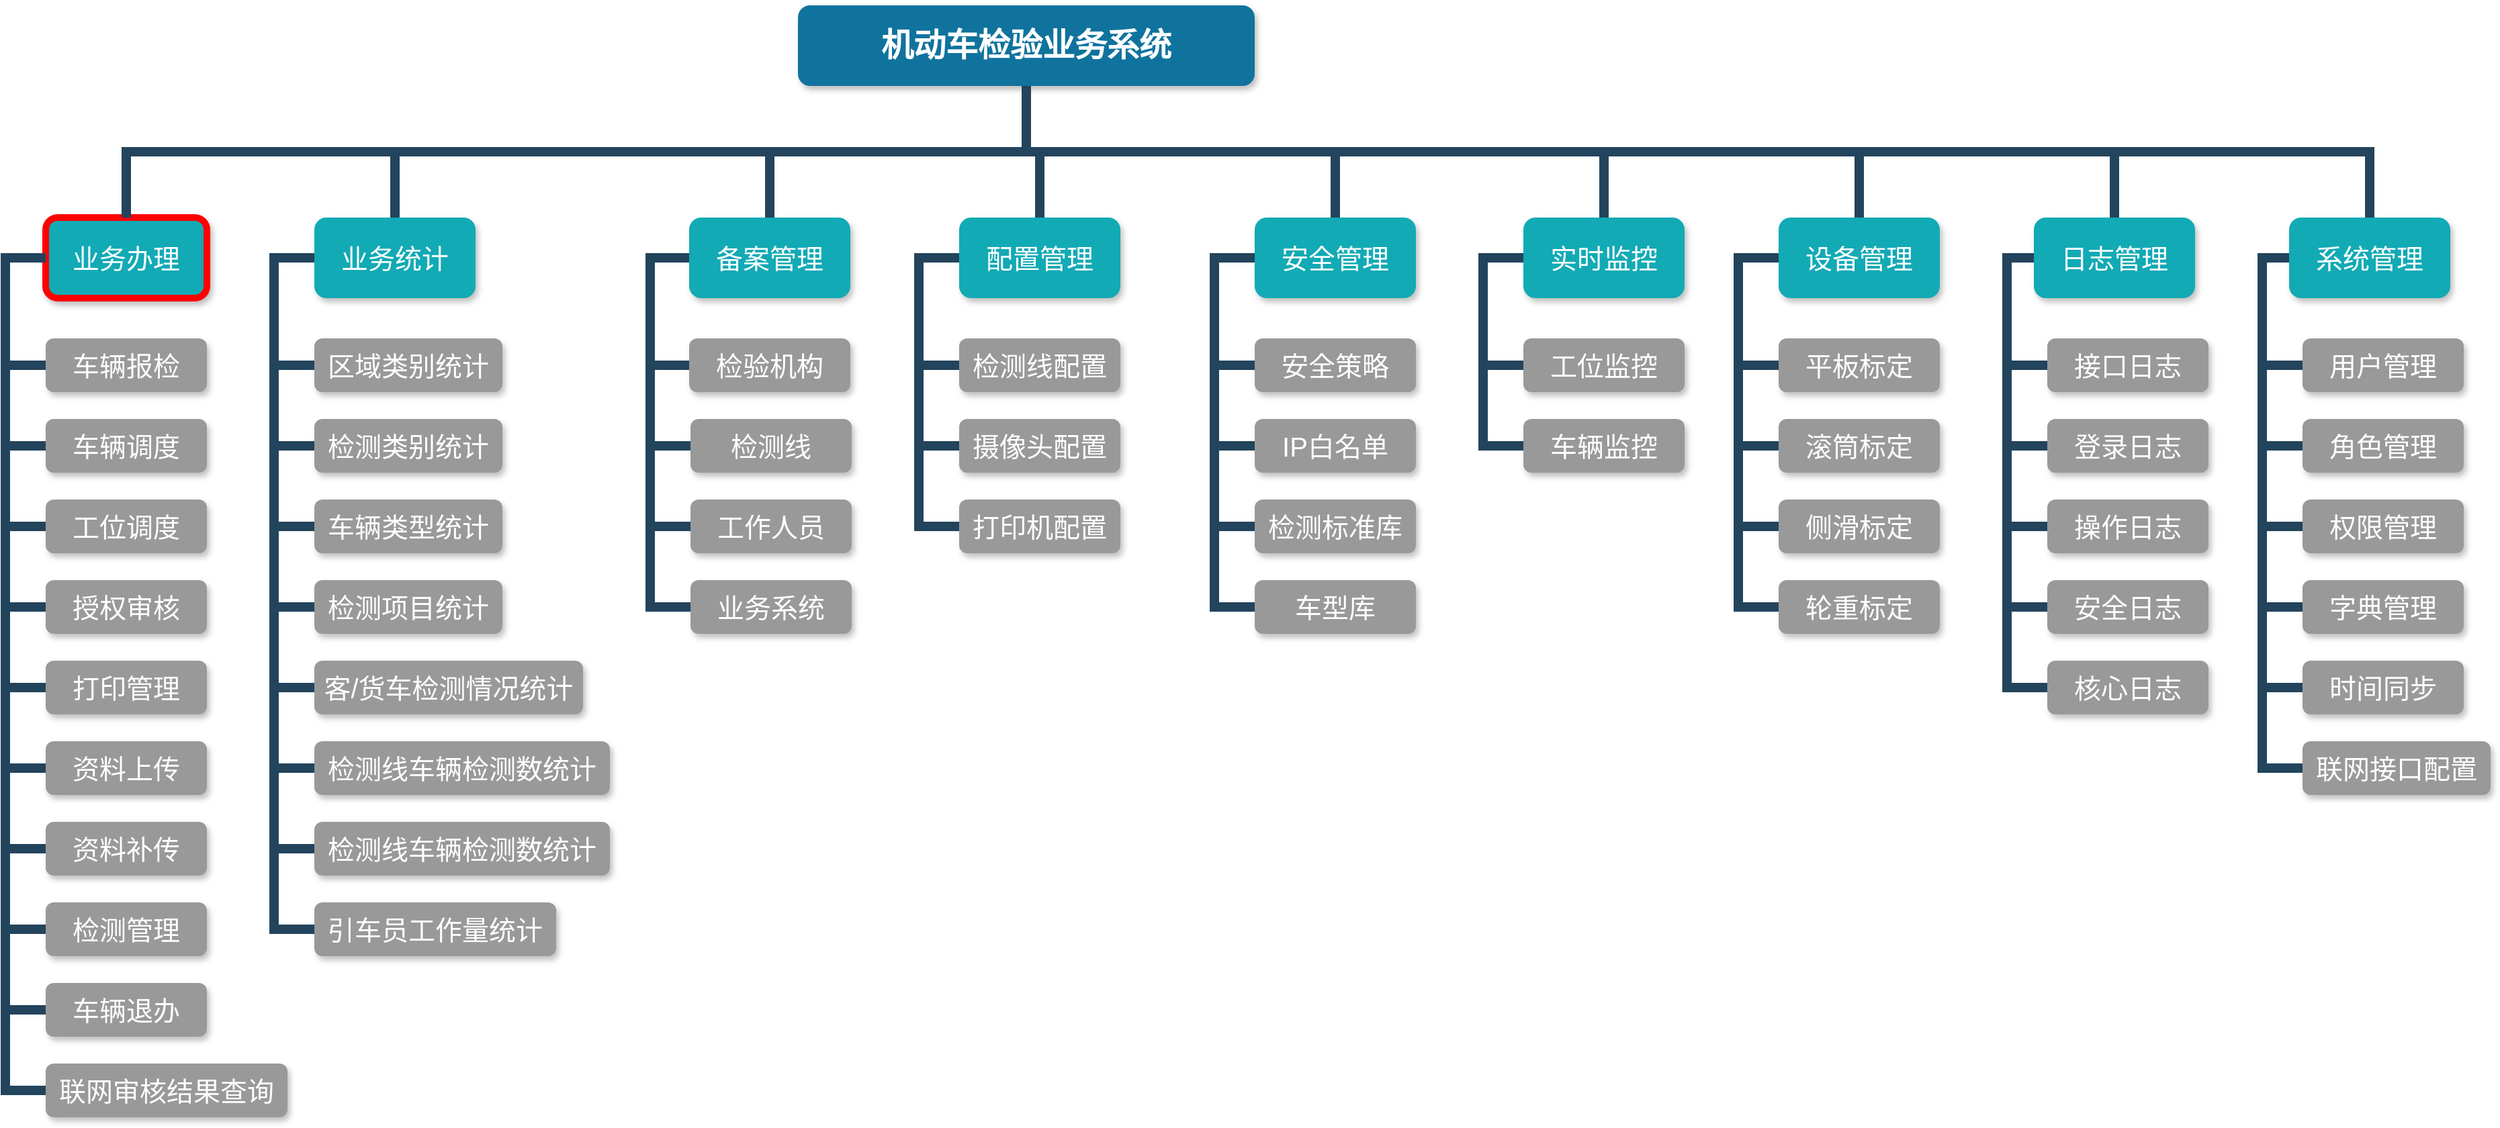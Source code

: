 <mxfile version="14.4.2" type="github">
  <diagram name="Page-1" id="64c3da0e-402f-94eb-ee01-a36477274f13">
    <mxGraphModel dx="553" dy="790" grid="1" gridSize="10" guides="1" tooltips="1" connect="1" arrows="1" fold="1" page="1" pageScale="1" pageWidth="1169" pageHeight="826" background="#ffffff" math="0" shadow="0">
      <root>
        <mxCell id="0" />
        <mxCell id="1" parent="0" />
        <mxCell id="2" value="机动车检验业务系统" style="whiteSpace=wrap;rounded=1;shadow=1;fillColor=#10739E;strokeColor=none;fontColor=#FFFFFF;fontStyle=1;fontSize=24;strokeWidth=7;" parent="1" vertex="1">
          <mxGeometry x="1000" y="52" width="340" height="60" as="geometry" />
        </mxCell>
        <mxCell id="10" value="业务办理" style="whiteSpace=wrap;rounded=1;fillColor=#12AAB5;shadow=1;fontColor=#FFFFFF;fontSize=20;strokeWidth=5;strokeColor=#FF0000;" parent="1" vertex="1">
          <mxGeometry x="440" y="210.0" width="120" height="60" as="geometry" />
        </mxCell>
        <mxCell id="12" value="业务统计" style="whiteSpace=wrap;rounded=1;fillColor=#12AAB5;strokeColor=none;shadow=1;fontColor=#FFFFFF;fontSize=20;strokeWidth=7;" parent="1" vertex="1">
          <mxGeometry x="640" y="210.0" width="120" height="60" as="geometry" />
        </mxCell>
        <mxCell id="23" value="车辆报检" style="whiteSpace=wrap;rounded=1;fillColor=#999999;strokeColor=none;shadow=1;fontColor=#FFFFFF;fontStyle=0;strokeWidth=7;fontSize=20;" parent="1" vertex="1">
          <mxGeometry x="440" y="300" width="120" height="40" as="geometry" />
        </mxCell>
        <mxCell id="24" value="车辆调度" style="whiteSpace=wrap;rounded=1;fillColor=#999999;strokeColor=none;shadow=1;fontColor=#FFFFFF;fontStyle=0;strokeWidth=7;fontSize=20;" parent="1" vertex="1">
          <mxGeometry x="440" y="360" width="120" height="40" as="geometry" />
        </mxCell>
        <mxCell id="25" value="工位调度" style="whiteSpace=wrap;rounded=1;fillColor=#999999;strokeColor=none;shadow=1;fontColor=#FFFFFF;fontStyle=0;strokeWidth=7;fontSize=20;" parent="1" vertex="1">
          <mxGeometry x="440" y="420" width="120" height="40" as="geometry" />
        </mxCell>
        <mxCell id="26" value="授权审核" style="whiteSpace=wrap;rounded=1;fillColor=#999999;strokeColor=none;shadow=1;fontColor=#FFFFFF;fontStyle=0;strokeWidth=7;fontSize=20;" parent="1" vertex="1">
          <mxGeometry x="440" y="480" width="120" height="40" as="geometry" />
        </mxCell>
        <mxCell id="27" value="打印管理" style="whiteSpace=wrap;rounded=1;fillColor=#999999;strokeColor=none;shadow=1;fontColor=#FFFFFF;fontStyle=0;strokeWidth=7;fontSize=20;" parent="1" vertex="1">
          <mxGeometry x="440" y="540" width="120" height="40" as="geometry" />
        </mxCell>
        <mxCell id="38" value="区域类别统计" style="whiteSpace=wrap;rounded=1;fillColor=#999999;strokeColor=none;shadow=1;fontColor=#FFFFFF;fontStyle=0;strokeWidth=7;fontSize=20;" parent="1" vertex="1">
          <mxGeometry x="640" y="300" width="140" height="40" as="geometry" />
        </mxCell>
        <mxCell id="39" value="检测类别统计" style="whiteSpace=wrap;rounded=1;fillColor=#999999;strokeColor=none;shadow=1;fontColor=#FFFFFF;fontStyle=0;strokeWidth=7;fontSize=20;" parent="1" vertex="1">
          <mxGeometry x="640" y="360" width="140" height="40" as="geometry" />
        </mxCell>
        <mxCell id="40" value="车辆类型统计" style="whiteSpace=wrap;rounded=1;fillColor=#999999;strokeColor=none;shadow=1;fontColor=#FFFFFF;fontStyle=0;strokeWidth=7;fontSize=20;" parent="1" vertex="1">
          <mxGeometry x="640" y="420" width="140" height="40" as="geometry" />
        </mxCell>
        <mxCell id="41" value="检测项目统计" style="whiteSpace=wrap;rounded=1;fillColor=#999999;strokeColor=none;shadow=1;fontColor=#FFFFFF;fontStyle=0;strokeWidth=7;fontSize=20;" parent="1" vertex="1">
          <mxGeometry x="640" y="480" width="140" height="40" as="geometry" />
        </mxCell>
        <mxCell id="42" value="客/货车检测情况统计" style="whiteSpace=wrap;rounded=1;fillColor=#999999;strokeColor=none;shadow=1;fontColor=#FFFFFF;fontStyle=0;strokeWidth=7;fontSize=20;" parent="1" vertex="1">
          <mxGeometry x="640" y="540" width="200" height="40" as="geometry" />
        </mxCell>
        <mxCell id="43" value="备案管理" style="whiteSpace=wrap;rounded=1;fillColor=#12AAB5;strokeColor=none;shadow=1;fontColor=#FFFFFF;fontSize=20;strokeWidth=7;" parent="1" vertex="1">
          <mxGeometry x="919.0" y="210.0" width="120" height="60" as="geometry" />
        </mxCell>
        <mxCell id="44" value="配置管理" style="whiteSpace=wrap;rounded=1;fillColor=#12AAB5;strokeColor=none;shadow=1;fontColor=#FFFFFF;fontSize=20;strokeWidth=7;" parent="1" vertex="1">
          <mxGeometry x="1120.0" y="210.0" width="120" height="60" as="geometry" />
        </mxCell>
        <mxCell id="45" value="检验机构" style="whiteSpace=wrap;rounded=1;fillColor=#999999;strokeColor=none;shadow=1;fontColor=#FFFFFF;fontStyle=0;strokeWidth=7;fontSize=20;" parent="1" vertex="1">
          <mxGeometry x="919" y="300" width="120" height="40" as="geometry" />
        </mxCell>
        <mxCell id="46" value="检测线" style="whiteSpace=wrap;rounded=1;fillColor=#999999;strokeColor=none;shadow=1;fontColor=#FFFFFF;fontStyle=0;strokeWidth=7;fontSize=20;" parent="1" vertex="1">
          <mxGeometry x="920" y="360" width="120" height="40" as="geometry" />
        </mxCell>
        <mxCell id="47" value="工作人员" style="whiteSpace=wrap;rounded=1;fillColor=#999999;strokeColor=none;shadow=1;fontColor=#FFFFFF;fontStyle=0;strokeWidth=7;fontSize=20;" parent="1" vertex="1">
          <mxGeometry x="920" y="420" width="120" height="40" as="geometry" />
        </mxCell>
        <mxCell id="48" value="业务系统" style="whiteSpace=wrap;rounded=1;fillColor=#999999;strokeColor=none;shadow=1;fontColor=#FFFFFF;fontStyle=0;strokeWidth=7;fontSize=20;" parent="1" vertex="1">
          <mxGeometry x="920" y="480" width="120" height="40" as="geometry" />
        </mxCell>
        <mxCell id="50" value="检测线配置" style="whiteSpace=wrap;rounded=1;fillColor=#999999;strokeColor=none;shadow=1;fontColor=#FFFFFF;fontStyle=0;strokeWidth=7;fontSize=20;" parent="1" vertex="1">
          <mxGeometry x="1120" y="300" width="120" height="40" as="geometry" />
        </mxCell>
        <mxCell id="51" value="摄像头配置" style="whiteSpace=wrap;rounded=1;fillColor=#999999;strokeColor=none;shadow=1;fontColor=#FFFFFF;fontStyle=0;strokeWidth=7;fontSize=20;" parent="1" vertex="1">
          <mxGeometry x="1120" y="360" width="120" height="40" as="geometry" />
        </mxCell>
        <mxCell id="52" value="打印机配置" style="whiteSpace=wrap;rounded=1;fillColor=#999999;strokeColor=none;shadow=1;fontColor=#FFFFFF;fontStyle=0;strokeWidth=7;fontSize=20;" parent="1" vertex="1">
          <mxGeometry x="1120" y="420" width="120" height="40" as="geometry" />
        </mxCell>
        <mxCell id="105" value="" style="edgeStyle=elbowEdgeStyle;elbow=horizontal;rounded=0;fontColor=#000000;endArrow=none;endFill=0;strokeWidth=7;strokeColor=#23445D;" parent="1" source="10" target="23" edge="1">
          <mxGeometry width="100" height="100" relative="1" as="geometry">
            <mxPoint x="370" y="390" as="sourcePoint" />
            <mxPoint x="470" y="290" as="targetPoint" />
            <Array as="points">
              <mxPoint x="410" y="290" />
            </Array>
          </mxGeometry>
        </mxCell>
        <mxCell id="106" value="" style="edgeStyle=elbowEdgeStyle;elbow=horizontal;rounded=0;fontColor=#000000;endArrow=none;endFill=0;strokeWidth=7;strokeColor=#23445D;" parent="1" source="10" target="24" edge="1">
          <mxGeometry width="100" height="100" relative="1" as="geometry">
            <mxPoint x="440" y="250" as="sourcePoint" />
            <mxPoint x="440" y="350" as="targetPoint" />
            <Array as="points">
              <mxPoint x="410" y="310" />
            </Array>
          </mxGeometry>
        </mxCell>
        <mxCell id="107" value="" style="edgeStyle=elbowEdgeStyle;elbow=horizontal;rounded=0;fontColor=#000000;endArrow=none;endFill=0;strokeWidth=7;strokeColor=#23445D;" parent="1" source="10" target="27" edge="1">
          <mxGeometry width="100" height="100" relative="1" as="geometry">
            <mxPoint x="440" y="250" as="sourcePoint" />
            <mxPoint x="440" y="350" as="targetPoint" />
            <Array as="points">
              <mxPoint x="410" y="450" />
            </Array>
          </mxGeometry>
        </mxCell>
        <mxCell id="109" value="" style="edgeStyle=elbowEdgeStyle;elbow=horizontal;rounded=0;fontColor=#000000;endArrow=none;endFill=0;strokeWidth=7;strokeColor=#23445D;" parent="1" source="10" target="26" edge="1">
          <mxGeometry width="100" height="100" relative="1" as="geometry">
            <mxPoint x="460" y="270" as="sourcePoint" />
            <mxPoint x="460" y="370" as="targetPoint" />
            <Array as="points">
              <mxPoint x="410" y="320" />
            </Array>
          </mxGeometry>
        </mxCell>
        <mxCell id="110" value="" style="edgeStyle=elbowEdgeStyle;elbow=horizontal;rounded=0;fontColor=#000000;endArrow=none;endFill=0;strokeWidth=7;strokeColor=#23445D;" parent="1" source="10" target="25" edge="1">
          <mxGeometry width="100" height="100" relative="1" as="geometry">
            <mxPoint x="470" y="280" as="sourcePoint" />
            <mxPoint x="470" y="380" as="targetPoint" />
            <Array as="points">
              <mxPoint x="410" y="340" />
            </Array>
          </mxGeometry>
        </mxCell>
        <mxCell id="111" value="" style="edgeStyle=elbowEdgeStyle;elbow=horizontal;rounded=0;fontColor=#000000;endArrow=none;endFill=0;strokeWidth=7;strokeColor=#23445D;" parent="1" target="38" edge="1">
          <mxGeometry width="100" height="100" relative="1" as="geometry">
            <mxPoint x="620" y="240.0" as="sourcePoint" />
            <mxPoint x="620" y="340.0" as="targetPoint" />
            <Array as="points">
              <mxPoint x="610" y="290" />
            </Array>
          </mxGeometry>
        </mxCell>
        <mxCell id="112" value="" style="edgeStyle=elbowEdgeStyle;elbow=horizontal;rounded=0;fontColor=#000000;endArrow=none;endFill=0;strokeWidth=7;strokeColor=#23445D;" parent="1" source="12" target="39" edge="1">
          <mxGeometry width="100" height="100" relative="1" as="geometry">
            <mxPoint x="620" y="240.0" as="sourcePoint" />
            <mxPoint x="620" y="420.0" as="targetPoint" />
            <Array as="points">
              <mxPoint x="610" y="330" />
            </Array>
          </mxGeometry>
        </mxCell>
        <mxCell id="113" value="" style="edgeStyle=elbowEdgeStyle;elbow=horizontal;rounded=0;fontColor=#000000;endArrow=none;endFill=0;strokeWidth=7;strokeColor=#23445D;" parent="1" source="12" target="42" edge="1">
          <mxGeometry width="100" height="100" relative="1" as="geometry">
            <mxPoint x="620" y="240.0" as="sourcePoint" />
            <mxPoint x="620.0" y="660.0" as="targetPoint" />
            <Array as="points">
              <mxPoint x="610" y="450" />
            </Array>
          </mxGeometry>
        </mxCell>
        <mxCell id="114" value="" style="edgeStyle=elbowEdgeStyle;elbow=horizontal;rounded=0;fontColor=#000000;endArrow=none;endFill=0;strokeWidth=7;strokeColor=#23445D;" parent="1" source="12" target="41" edge="1">
          <mxGeometry width="100" height="100" relative="1" as="geometry">
            <mxPoint x="620" y="240.0" as="sourcePoint" />
            <mxPoint x="620.0" y="580.0" as="targetPoint" />
            <Array as="points">
              <mxPoint x="610" y="410" />
            </Array>
          </mxGeometry>
        </mxCell>
        <mxCell id="115" value="" style="edgeStyle=elbowEdgeStyle;elbow=horizontal;rounded=0;fontColor=#000000;endArrow=none;endFill=0;strokeWidth=7;strokeColor=#23445D;" parent="1" source="12" target="40" edge="1">
          <mxGeometry width="100" height="100" relative="1" as="geometry">
            <mxPoint x="620" y="240.0" as="sourcePoint" />
            <mxPoint x="620" y="500.0" as="targetPoint" />
            <Array as="points">
              <mxPoint x="610" y="370" />
            </Array>
          </mxGeometry>
        </mxCell>
        <mxCell id="118" value="" style="edgeStyle=elbowEdgeStyle;elbow=horizontal;rounded=0;fontColor=#000000;endArrow=none;endFill=0;strokeWidth=7;strokeColor=#23445D;" parent="1" source="43" target="45" edge="1">
          <mxGeometry width="100" height="100" relative="1" as="geometry">
            <mxPoint x="890" y="240.0" as="sourcePoint" />
            <mxPoint x="900.0" y="340" as="targetPoint" />
            <Array as="points">
              <mxPoint x="890" y="290" />
            </Array>
          </mxGeometry>
        </mxCell>
        <mxCell id="119" value="" style="edgeStyle=elbowEdgeStyle;elbow=horizontal;rounded=0;fontColor=#000000;endArrow=none;endFill=0;strokeWidth=7;strokeColor=#23445D;" parent="1" source="43" target="46" edge="1">
          <mxGeometry width="100" height="100" relative="1" as="geometry">
            <mxPoint x="900" y="240" as="sourcePoint" />
            <mxPoint x="900.0" y="420" as="targetPoint" />
            <Array as="points">
              <mxPoint x="890" y="330" />
            </Array>
          </mxGeometry>
        </mxCell>
        <mxCell id="121" value="" style="edgeStyle=elbowEdgeStyle;elbow=horizontal;rounded=0;fontColor=#000000;endArrow=none;endFill=0;strokeWidth=7;strokeColor=#23445D;" parent="1" source="43" target="48" edge="1">
          <mxGeometry width="100" height="100" relative="1" as="geometry">
            <mxPoint x="900" y="240" as="sourcePoint" />
            <mxPoint x="900" y="580" as="targetPoint" />
            <Array as="points">
              <mxPoint x="890" y="410" />
            </Array>
          </mxGeometry>
        </mxCell>
        <mxCell id="122" value="" style="edgeStyle=elbowEdgeStyle;elbow=horizontal;rounded=0;fontColor=#000000;endArrow=none;endFill=0;strokeWidth=7;strokeColor=#23445D;" parent="1" source="43" target="47" edge="1">
          <mxGeometry width="100" height="100" relative="1" as="geometry">
            <mxPoint x="900" y="240" as="sourcePoint" />
            <mxPoint x="900.0" y="500" as="targetPoint" />
            <Array as="points">
              <mxPoint x="890" y="380" />
            </Array>
          </mxGeometry>
        </mxCell>
        <mxCell id="123" value="" style="edgeStyle=elbowEdgeStyle;elbow=horizontal;rounded=0;fontColor=#000000;endArrow=none;endFill=0;strokeWidth=7;strokeColor=#23445D;" parent="1" source="44" target="50" edge="1">
          <mxGeometry width="100" height="100" relative="1" as="geometry">
            <mxPoint x="1080" y="240.0" as="sourcePoint" />
            <mxPoint x="1090.0" y="340" as="targetPoint" />
            <Array as="points">
              <mxPoint x="1090" y="290" />
            </Array>
          </mxGeometry>
        </mxCell>
        <mxCell id="124" value="" style="edgeStyle=elbowEdgeStyle;elbow=horizontal;rounded=0;fontColor=#000000;endArrow=none;endFill=0;strokeWidth=7;strokeColor=#23445D;" parent="1" source="44" target="51" edge="1">
          <mxGeometry width="100" height="100" relative="1" as="geometry">
            <mxPoint x="1090" y="240" as="sourcePoint" />
            <mxPoint x="1090.0" y="420" as="targetPoint" />
            <Array as="points">
              <mxPoint x="1090" y="330" />
            </Array>
          </mxGeometry>
        </mxCell>
        <mxCell id="127" value="" style="edgeStyle=elbowEdgeStyle;elbow=horizontal;rounded=0;fontColor=#000000;endArrow=none;endFill=0;strokeWidth=7;strokeColor=#23445D;" parent="1" source="44" target="52" edge="1">
          <mxGeometry width="100" height="100" relative="1" as="geometry">
            <mxPoint x="1090" y="240" as="sourcePoint" />
            <mxPoint x="1090.0" y="500" as="targetPoint" />
            <Array as="points">
              <mxPoint x="1090" y="380" />
            </Array>
          </mxGeometry>
        </mxCell>
        <mxCell id="133" value="安全管理" style="whiteSpace=wrap;rounded=1;fillColor=#12AAB5;strokeColor=none;shadow=1;fontColor=#FFFFFF;fontSize=20;strokeWidth=7;" parent="1" vertex="1">
          <mxGeometry x="1340.0" y="210.0" width="120" height="60" as="geometry" />
        </mxCell>
        <mxCell id="134" value="实时监控" style="whiteSpace=wrap;rounded=1;fillColor=#12AAB5;strokeColor=none;shadow=1;fontColor=#FFFFFF;fontSize=20;strokeWidth=7;" parent="1" vertex="1">
          <mxGeometry x="1540.0" y="210.0" width="120" height="60" as="geometry" />
        </mxCell>
        <mxCell id="135" value="安全策略" style="whiteSpace=wrap;rounded=1;fillColor=#999999;strokeColor=none;shadow=1;fontColor=#FFFFFF;fontStyle=0;strokeWidth=7;fontSize=20;" parent="1" vertex="1">
          <mxGeometry x="1340" y="300" width="120" height="40" as="geometry" />
        </mxCell>
        <mxCell id="136" value="IP白名单" style="whiteSpace=wrap;rounded=1;fillColor=#999999;strokeColor=none;shadow=1;fontColor=#FFFFFF;fontStyle=0;strokeWidth=7;fontSize=20;" parent="1" vertex="1">
          <mxGeometry x="1340" y="360" width="120" height="40" as="geometry" />
        </mxCell>
        <mxCell id="137" value="检测标准库" style="whiteSpace=wrap;rounded=1;fillColor=#999999;strokeColor=none;shadow=1;fontColor=#FFFFFF;fontStyle=0;strokeWidth=7;fontSize=20;" parent="1" vertex="1">
          <mxGeometry x="1340" y="420" width="120" height="40" as="geometry" />
        </mxCell>
        <mxCell id="138" value="车型库" style="whiteSpace=wrap;rounded=1;fillColor=#999999;strokeColor=none;shadow=1;fontColor=#FFFFFF;fontStyle=0;strokeWidth=7;fontSize=20;" parent="1" vertex="1">
          <mxGeometry x="1340" y="480" width="120" height="40" as="geometry" />
        </mxCell>
        <mxCell id="140" value="工位监控" style="whiteSpace=wrap;rounded=1;fillColor=#999999;strokeColor=none;shadow=1;fontColor=#FFFFFF;fontStyle=0;strokeWidth=7;fontSize=20;" parent="1" vertex="1">
          <mxGeometry x="1540" y="300" width="120" height="40" as="geometry" />
        </mxCell>
        <mxCell id="141" value="车辆监控" style="whiteSpace=wrap;rounded=1;fillColor=#999999;strokeColor=none;shadow=1;fontColor=#FFFFFF;fontStyle=0;strokeWidth=7;fontSize=20;" parent="1" vertex="1">
          <mxGeometry x="1540" y="360" width="120" height="40" as="geometry" />
        </mxCell>
        <mxCell id="145" value="" style="edgeStyle=elbowEdgeStyle;elbow=horizontal;rounded=0;fontColor=#000000;endArrow=none;endFill=0;strokeWidth=7;strokeColor=#23445D;" parent="1" source="133" target="135" edge="1">
          <mxGeometry width="100" height="100" relative="1" as="geometry">
            <mxPoint x="1310" y="240.0" as="sourcePoint" />
            <mxPoint x="1320.0" y="340" as="targetPoint" />
            <Array as="points">
              <mxPoint x="1310" y="290" />
            </Array>
          </mxGeometry>
        </mxCell>
        <mxCell id="146" value="" style="edgeStyle=elbowEdgeStyle;elbow=horizontal;rounded=0;fontColor=#000000;endArrow=none;endFill=0;strokeWidth=7;strokeColor=#23445D;" parent="1" source="133" target="136" edge="1">
          <mxGeometry width="100" height="100" relative="1" as="geometry">
            <mxPoint x="1320" y="240" as="sourcePoint" />
            <mxPoint x="1320.0" y="420" as="targetPoint" />
            <Array as="points">
              <mxPoint x="1310" y="330" />
            </Array>
          </mxGeometry>
        </mxCell>
        <mxCell id="148" value="" style="edgeStyle=elbowEdgeStyle;elbow=horizontal;rounded=0;fontColor=#000000;endArrow=none;endFill=0;strokeWidth=7;strokeColor=#23445D;" parent="1" source="133" target="138" edge="1">
          <mxGeometry width="100" height="100" relative="1" as="geometry">
            <mxPoint x="1320" y="240" as="sourcePoint" />
            <mxPoint x="1320" y="580" as="targetPoint" />
            <Array as="points">
              <mxPoint x="1310" y="410" />
            </Array>
          </mxGeometry>
        </mxCell>
        <mxCell id="149" value="" style="edgeStyle=elbowEdgeStyle;elbow=horizontal;rounded=0;fontColor=#000000;endArrow=none;endFill=0;strokeWidth=7;strokeColor=#23445D;" parent="1" source="133" target="137" edge="1">
          <mxGeometry width="100" height="100" relative="1" as="geometry">
            <mxPoint x="1320" y="240" as="sourcePoint" />
            <mxPoint x="1320.0" y="500" as="targetPoint" />
            <Array as="points">
              <mxPoint x="1310" y="380" />
            </Array>
          </mxGeometry>
        </mxCell>
        <mxCell id="150" value="" style="edgeStyle=elbowEdgeStyle;elbow=horizontal;rounded=0;fontColor=#000000;endArrow=none;endFill=0;strokeWidth=7;strokeColor=#23445D;" parent="1" source="134" target="140" edge="1">
          <mxGeometry width="100" height="100" relative="1" as="geometry">
            <mxPoint x="1500" y="240.0" as="sourcePoint" />
            <mxPoint x="1510.0" y="340" as="targetPoint" />
            <Array as="points">
              <mxPoint x="1510" y="290" />
            </Array>
          </mxGeometry>
        </mxCell>
        <mxCell id="151" value="" style="edgeStyle=elbowEdgeStyle;elbow=horizontal;rounded=0;fontColor=#000000;endArrow=none;endFill=0;strokeWidth=7;strokeColor=#23445D;" parent="1" source="134" target="141" edge="1">
          <mxGeometry width="100" height="100" relative="1" as="geometry">
            <mxPoint x="1510" y="240" as="sourcePoint" />
            <mxPoint x="1510.0" y="420" as="targetPoint" />
            <Array as="points">
              <mxPoint x="1510" y="330" />
            </Array>
          </mxGeometry>
        </mxCell>
        <mxCell id="155" value="设备管理" style="whiteSpace=wrap;rounded=1;fillColor=#12AAB5;strokeColor=none;shadow=1;fontColor=#FFFFFF;fontSize=20;strokeWidth=7;" parent="1" vertex="1">
          <mxGeometry x="1730.0" y="210.0" width="120" height="60" as="geometry" />
        </mxCell>
        <mxCell id="156" value="日志管理" style="whiteSpace=wrap;rounded=1;fillColor=#12AAB5;strokeColor=none;shadow=1;fontColor=#FFFFFF;fontSize=20;strokeWidth=7;" parent="1" vertex="1">
          <mxGeometry x="1920.0" y="210.0" width="120" height="60" as="geometry" />
        </mxCell>
        <mxCell id="157" value="平板标定" style="whiteSpace=wrap;rounded=1;fillColor=#999999;strokeColor=none;shadow=1;fontColor=#FFFFFF;fontStyle=0;strokeWidth=7;fontSize=20;" parent="1" vertex="1">
          <mxGeometry x="1730" y="300" width="120" height="40" as="geometry" />
        </mxCell>
        <mxCell id="158" value="滚筒标定" style="whiteSpace=wrap;rounded=1;fillColor=#999999;strokeColor=none;shadow=1;fontColor=#FFFFFF;fontStyle=0;strokeWidth=7;fontSize=20;" parent="1" vertex="1">
          <mxGeometry x="1730" y="360" width="120" height="40" as="geometry" />
        </mxCell>
        <mxCell id="159" value="侧滑标定" style="whiteSpace=wrap;rounded=1;fillColor=#999999;strokeColor=none;shadow=1;fontColor=#FFFFFF;fontStyle=0;strokeWidth=7;fontSize=20;" parent="1" vertex="1">
          <mxGeometry x="1730" y="420" width="120" height="40" as="geometry" />
        </mxCell>
        <mxCell id="160" value="轮重标定" style="whiteSpace=wrap;rounded=1;fillColor=#999999;strokeColor=none;shadow=1;fontColor=#FFFFFF;fontStyle=0;strokeWidth=7;fontSize=20;" parent="1" vertex="1">
          <mxGeometry x="1730" y="480" width="120" height="40" as="geometry" />
        </mxCell>
        <mxCell id="162" value="接口日志" style="whiteSpace=wrap;rounded=1;fillColor=#999999;strokeColor=none;shadow=1;fontColor=#FFFFFF;fontStyle=0;strokeWidth=7;fontSize=20;" parent="1" vertex="1">
          <mxGeometry x="1930" y="300" width="120" height="40" as="geometry" />
        </mxCell>
        <mxCell id="163" value="登录日志" style="whiteSpace=wrap;rounded=1;fillColor=#999999;strokeColor=none;shadow=1;fontColor=#FFFFFF;fontStyle=0;strokeWidth=7;fontSize=20;" parent="1" vertex="1">
          <mxGeometry x="1930" y="360" width="120" height="40" as="geometry" />
        </mxCell>
        <mxCell id="164" value="操作日志" style="whiteSpace=wrap;rounded=1;fillColor=#999999;strokeColor=none;shadow=1;fontColor=#FFFFFF;fontStyle=0;strokeWidth=7;fontSize=20;" parent="1" vertex="1">
          <mxGeometry x="1930" y="420" width="120" height="40" as="geometry" />
        </mxCell>
        <mxCell id="165" value="安全日志" style="whiteSpace=wrap;rounded=1;fillColor=#999999;strokeColor=none;shadow=1;fontColor=#FFFFFF;fontStyle=0;strokeWidth=7;fontSize=20;" parent="1" vertex="1">
          <mxGeometry x="1930" y="480" width="120" height="40" as="geometry" />
        </mxCell>
        <mxCell id="166" value="核心日志" style="whiteSpace=wrap;rounded=1;fillColor=#999999;strokeColor=none;shadow=1;fontColor=#FFFFFF;fontStyle=0;strokeWidth=7;fontSize=20;" parent="1" vertex="1">
          <mxGeometry x="1930" y="540" width="120" height="40" as="geometry" />
        </mxCell>
        <mxCell id="167" value="" style="edgeStyle=elbowEdgeStyle;elbow=horizontal;rounded=0;fontColor=#000000;endArrow=none;endFill=0;strokeWidth=7;strokeColor=#23445D;" parent="1" source="155" target="157" edge="1">
          <mxGeometry width="100" height="100" relative="1" as="geometry">
            <mxPoint x="1700" y="240.0" as="sourcePoint" />
            <mxPoint x="1710.0" y="340.0" as="targetPoint" />
            <Array as="points">
              <mxPoint x="1700" y="290.0" />
            </Array>
          </mxGeometry>
        </mxCell>
        <mxCell id="168" value="" style="edgeStyle=elbowEdgeStyle;elbow=horizontal;rounded=0;fontColor=#000000;endArrow=none;endFill=0;strokeWidth=7;strokeColor=#23445D;" parent="1" source="155" target="158" edge="1">
          <mxGeometry width="100" height="100" relative="1" as="geometry">
            <mxPoint x="1710" y="240.0" as="sourcePoint" />
            <mxPoint x="1710.0" y="420.0" as="targetPoint" />
            <Array as="points">
              <mxPoint x="1700" y="330.0" />
            </Array>
          </mxGeometry>
        </mxCell>
        <mxCell id="170" value="" style="edgeStyle=elbowEdgeStyle;elbow=horizontal;rounded=0;fontColor=#000000;endArrow=none;endFill=0;strokeWidth=7;strokeColor=#23445D;" parent="1" source="155" target="160" edge="1">
          <mxGeometry width="100" height="100" relative="1" as="geometry">
            <mxPoint x="1710" y="240.0" as="sourcePoint" />
            <mxPoint x="1710" y="580.0" as="targetPoint" />
            <Array as="points">
              <mxPoint x="1700" y="410.0" />
            </Array>
          </mxGeometry>
        </mxCell>
        <mxCell id="171" value="" style="edgeStyle=elbowEdgeStyle;elbow=horizontal;rounded=0;fontColor=#000000;endArrow=none;endFill=0;strokeWidth=7;strokeColor=#23445D;" parent="1" source="155" target="159" edge="1">
          <mxGeometry width="100" height="100" relative="1" as="geometry">
            <mxPoint x="1710" y="240.0" as="sourcePoint" />
            <mxPoint x="1710.0" y="500.0" as="targetPoint" />
            <Array as="points">
              <mxPoint x="1700" y="380.0" />
            </Array>
          </mxGeometry>
        </mxCell>
        <mxCell id="172" value="" style="edgeStyle=elbowEdgeStyle;elbow=horizontal;rounded=0;fontColor=#000000;endArrow=none;endFill=0;strokeWidth=7;strokeColor=#23445D;" parent="1" source="156" target="162" edge="1">
          <mxGeometry width="100" height="100" relative="1" as="geometry">
            <mxPoint x="1890" y="240.0" as="sourcePoint" />
            <mxPoint x="1900.0" y="340.0" as="targetPoint" />
            <Array as="points">
              <mxPoint x="1900" y="290.0" />
            </Array>
          </mxGeometry>
        </mxCell>
        <mxCell id="173" value="" style="edgeStyle=elbowEdgeStyle;elbow=horizontal;rounded=0;fontColor=#000000;endArrow=none;endFill=0;strokeWidth=7;strokeColor=#23445D;" parent="1" source="156" target="163" edge="1">
          <mxGeometry width="100" height="100" relative="1" as="geometry">
            <mxPoint x="1900" y="240.0" as="sourcePoint" />
            <mxPoint x="1900.0" y="420.0" as="targetPoint" />
            <Array as="points">
              <mxPoint x="1900" y="330.0" />
            </Array>
          </mxGeometry>
        </mxCell>
        <mxCell id="174" value="" style="edgeStyle=elbowEdgeStyle;elbow=horizontal;rounded=0;fontColor=#000000;endArrow=none;endFill=0;strokeWidth=7;strokeColor=#23445D;" parent="1" source="156" target="166" edge="1">
          <mxGeometry width="100" height="100" relative="1" as="geometry">
            <mxPoint x="1900" y="240.0" as="sourcePoint" />
            <mxPoint x="1900" y="660.0" as="targetPoint" />
            <Array as="points">
              <mxPoint x="1900" y="450.0" />
            </Array>
          </mxGeometry>
        </mxCell>
        <mxCell id="175" value="" style="edgeStyle=elbowEdgeStyle;elbow=horizontal;rounded=0;fontColor=#000000;endArrow=none;endFill=0;strokeWidth=7;strokeColor=#23445D;" parent="1" source="156" target="165" edge="1">
          <mxGeometry width="100" height="100" relative="1" as="geometry">
            <mxPoint x="1900" y="240.0" as="sourcePoint" />
            <mxPoint x="1900" y="580.0" as="targetPoint" />
            <Array as="points">
              <mxPoint x="1900" y="410.0" />
            </Array>
          </mxGeometry>
        </mxCell>
        <mxCell id="176" value="" style="edgeStyle=elbowEdgeStyle;elbow=horizontal;rounded=0;fontColor=#000000;endArrow=none;endFill=0;strokeWidth=7;strokeColor=#23445D;" parent="1" source="156" target="164" edge="1">
          <mxGeometry width="100" height="100" relative="1" as="geometry">
            <mxPoint x="1900" y="240.0" as="sourcePoint" />
            <mxPoint x="1900.0" y="500.0" as="targetPoint" />
            <Array as="points">
              <mxPoint x="1900" y="380.0" />
            </Array>
          </mxGeometry>
        </mxCell>
        <mxCell id="177" value="系统管理" style="whiteSpace=wrap;rounded=1;fillColor=#12AAB5;strokeColor=none;shadow=1;fontColor=#FFFFFF;fontSize=20;strokeWidth=7;" parent="1" vertex="1">
          <mxGeometry x="2110" y="210.0" width="120" height="60" as="geometry" />
        </mxCell>
        <mxCell id="179" value="用户管理" style="whiteSpace=wrap;rounded=1;fillColor=#999999;strokeColor=none;shadow=1;fontColor=#FFFFFF;fontStyle=0;strokeWidth=7;fontSize=20;" parent="1" vertex="1">
          <mxGeometry x="2120" y="300" width="120" height="40" as="geometry" />
        </mxCell>
        <mxCell id="180" value="角色管理" style="whiteSpace=wrap;rounded=1;fillColor=#999999;strokeColor=none;shadow=1;fontColor=#FFFFFF;fontStyle=0;strokeWidth=7;fontSize=20;" parent="1" vertex="1">
          <mxGeometry x="2120" y="360" width="120" height="40" as="geometry" />
        </mxCell>
        <mxCell id="181" value="权限管理" style="whiteSpace=wrap;rounded=1;fillColor=#999999;strokeColor=none;shadow=1;fontColor=#FFFFFF;fontStyle=0;strokeWidth=7;fontSize=20;" parent="1" vertex="1">
          <mxGeometry x="2120" y="420" width="120" height="40" as="geometry" />
        </mxCell>
        <mxCell id="182" value="字典管理" style="whiteSpace=wrap;rounded=1;fillColor=#999999;strokeColor=none;shadow=1;fontColor=#FFFFFF;fontStyle=0;strokeWidth=7;fontSize=20;" parent="1" vertex="1">
          <mxGeometry x="2120" y="480" width="120" height="40" as="geometry" />
        </mxCell>
        <mxCell id="183" value="时间同步" style="whiteSpace=wrap;rounded=1;fillColor=#999999;strokeColor=none;shadow=1;fontColor=#FFFFFF;fontStyle=0;strokeWidth=7;fontSize=20;" parent="1" vertex="1">
          <mxGeometry x="2120" y="540" width="120" height="40" as="geometry" />
        </mxCell>
        <mxCell id="189" value="" style="edgeStyle=elbowEdgeStyle;elbow=horizontal;rounded=0;fontColor=#000000;endArrow=none;endFill=0;strokeWidth=7;strokeColor=#23445D;" parent="1" source="177" target="179" edge="1">
          <mxGeometry width="100" height="100" relative="1" as="geometry">
            <mxPoint x="2090" y="240.0" as="sourcePoint" />
            <mxPoint x="2100.0" y="340.0" as="targetPoint" />
            <Array as="points">
              <mxPoint x="2090" y="290.0" />
            </Array>
          </mxGeometry>
        </mxCell>
        <mxCell id="190" value="" style="edgeStyle=elbowEdgeStyle;elbow=horizontal;rounded=0;fontColor=#000000;endArrow=none;endFill=0;strokeWidth=7;strokeColor=#23445D;" parent="1" source="177" target="180" edge="1">
          <mxGeometry width="100" height="100" relative="1" as="geometry">
            <mxPoint x="2100" y="240.0" as="sourcePoint" />
            <mxPoint x="2100" y="420.0" as="targetPoint" />
            <Array as="points">
              <mxPoint x="2090" y="330.0" />
            </Array>
          </mxGeometry>
        </mxCell>
        <mxCell id="191" value="" style="edgeStyle=elbowEdgeStyle;elbow=horizontal;rounded=0;fontColor=#000000;endArrow=none;endFill=0;strokeWidth=7;strokeColor=#23445D;" parent="1" source="177" target="183" edge="1">
          <mxGeometry width="100" height="100" relative="1" as="geometry">
            <mxPoint x="2100" y="240.0" as="sourcePoint" />
            <mxPoint x="2100" y="660.0" as="targetPoint" />
            <Array as="points">
              <mxPoint x="2090" y="460.0" />
            </Array>
          </mxGeometry>
        </mxCell>
        <mxCell id="192" value="" style="edgeStyle=elbowEdgeStyle;elbow=horizontal;rounded=0;fontColor=#000000;endArrow=none;endFill=0;strokeWidth=7;strokeColor=#23445D;" parent="1" source="177" target="182" edge="1">
          <mxGeometry width="100" height="100" relative="1" as="geometry">
            <mxPoint x="2100" y="240.0" as="sourcePoint" />
            <mxPoint x="2100" y="580.0" as="targetPoint" />
            <Array as="points">
              <mxPoint x="2090" y="410.0" />
            </Array>
          </mxGeometry>
        </mxCell>
        <mxCell id="193" value="" style="edgeStyle=elbowEdgeStyle;elbow=horizontal;rounded=0;fontColor=#000000;endArrow=none;endFill=0;strokeWidth=7;strokeColor=#23445D;" parent="1" source="177" target="181" edge="1">
          <mxGeometry width="100" height="100" relative="1" as="geometry">
            <mxPoint x="2100" y="240.0" as="sourcePoint" />
            <mxPoint x="2100" y="500.0" as="targetPoint" />
            <Array as="points">
              <mxPoint x="2090" y="380.0" />
            </Array>
          </mxGeometry>
        </mxCell>
        <mxCell id="229" value="" style="edgeStyle=elbowEdgeStyle;elbow=vertical;rounded=0;fontColor=#000000;endArrow=none;endFill=0;strokeWidth=7;strokeColor=#23445D;entryX=0.5;entryY=0;entryDx=0;entryDy=0;" parent="1" source="2" target="10" edge="1">
          <mxGeometry width="100" height="100" relative="1" as="geometry">
            <mxPoint x="540" y="140" as="sourcePoint" />
            <mxPoint x="230" y="170.0" as="targetPoint" />
          </mxGeometry>
        </mxCell>
        <mxCell id="234" value="" style="edgeStyle=elbowEdgeStyle;elbow=vertical;rounded=0;fontColor=#000000;endArrow=none;endFill=0;strokeWidth=7;strokeColor=#23445D;entryX=0.5;entryY=0;entryDx=0;entryDy=0;" parent="1" source="2" target="177" edge="1">
          <mxGeometry width="100" height="100" relative="1" as="geometry">
            <mxPoint x="590" y="190" as="sourcePoint" />
            <mxPoint x="2180" y="245.0" as="targetPoint" />
          </mxGeometry>
        </mxCell>
        <mxCell id="u5rDlxQjPrP1Zom_cHga-241" value="" style="edgeStyle=elbowEdgeStyle;elbow=vertical;rounded=0;fontColor=#000000;endArrow=none;endFill=0;strokeWidth=7;strokeColor=#23445D;entryX=0.5;entryY=0;entryDx=0;entryDy=0;" edge="1" parent="1" source="2" target="156">
          <mxGeometry width="100" height="100" relative="1" as="geometry">
            <mxPoint x="590" y="190" as="sourcePoint" />
            <mxPoint x="2180" y="245.0" as="targetPoint" />
          </mxGeometry>
        </mxCell>
        <mxCell id="u5rDlxQjPrP1Zom_cHga-242" value="" style="edgeStyle=elbowEdgeStyle;elbow=vertical;rounded=0;fontColor=#000000;endArrow=none;endFill=0;strokeWidth=7;strokeColor=#23445D;entryX=0.5;entryY=0;entryDx=0;entryDy=0;" edge="1" parent="1" source="2" target="155">
          <mxGeometry width="100" height="100" relative="1" as="geometry">
            <mxPoint x="590" y="190" as="sourcePoint" />
            <mxPoint x="2180" y="245.0" as="targetPoint" />
          </mxGeometry>
        </mxCell>
        <mxCell id="u5rDlxQjPrP1Zom_cHga-243" value="" style="edgeStyle=elbowEdgeStyle;elbow=vertical;rounded=0;fontColor=#000000;endArrow=none;endFill=0;strokeWidth=7;strokeColor=#23445D;entryX=0.5;entryY=0;entryDx=0;entryDy=0;" edge="1" parent="1" source="2" target="134">
          <mxGeometry width="100" height="100" relative="1" as="geometry">
            <mxPoint x="590" y="190" as="sourcePoint" />
            <mxPoint x="2180" y="245.0" as="targetPoint" />
          </mxGeometry>
        </mxCell>
        <mxCell id="u5rDlxQjPrP1Zom_cHga-244" value="" style="edgeStyle=elbowEdgeStyle;elbow=vertical;rounded=0;fontColor=#000000;endArrow=none;endFill=0;strokeWidth=7;strokeColor=#23445D;entryX=0.5;entryY=0;entryDx=0;entryDy=0;" edge="1" parent="1" source="2" target="133">
          <mxGeometry width="100" height="100" relative="1" as="geometry">
            <mxPoint x="590" y="190" as="sourcePoint" />
            <mxPoint x="2180" y="245.0" as="targetPoint" />
          </mxGeometry>
        </mxCell>
        <mxCell id="u5rDlxQjPrP1Zom_cHga-245" value="" style="edgeStyle=elbowEdgeStyle;elbow=vertical;rounded=0;fontColor=#000000;endArrow=none;endFill=0;strokeWidth=7;strokeColor=#23445D;entryX=0.5;entryY=0;entryDx=0;entryDy=0;" edge="1" parent="1" source="2" target="44">
          <mxGeometry width="100" height="100" relative="1" as="geometry">
            <mxPoint x="590" y="190" as="sourcePoint" />
            <mxPoint x="2180" y="245.0" as="targetPoint" />
          </mxGeometry>
        </mxCell>
        <mxCell id="u5rDlxQjPrP1Zom_cHga-247" value="" style="edgeStyle=elbowEdgeStyle;elbow=vertical;rounded=0;fontColor=#000000;endArrow=none;endFill=0;strokeWidth=7;strokeColor=#23445D;entryX=0.5;entryY=0;entryDx=0;entryDy=0;" edge="1" parent="1" source="2" target="43">
          <mxGeometry width="100" height="100" relative="1" as="geometry">
            <mxPoint x="590" y="190" as="sourcePoint" />
            <mxPoint x="2180" y="245.0" as="targetPoint" />
          </mxGeometry>
        </mxCell>
        <mxCell id="u5rDlxQjPrP1Zom_cHga-248" value="" style="edgeStyle=elbowEdgeStyle;elbow=vertical;rounded=0;fontColor=#000000;endArrow=none;endFill=0;strokeWidth=7;strokeColor=#23445D;entryX=0.5;entryY=0;entryDx=0;entryDy=0;" edge="1" parent="1" source="2" target="12">
          <mxGeometry width="100" height="100" relative="1" as="geometry">
            <mxPoint x="590" y="190" as="sourcePoint" />
            <mxPoint x="2180" y="245.0" as="targetPoint" />
          </mxGeometry>
        </mxCell>
        <mxCell id="u5rDlxQjPrP1Zom_cHga-249" value="资料上传" style="whiteSpace=wrap;rounded=1;fillColor=#999999;strokeColor=none;shadow=1;fontColor=#FFFFFF;fontStyle=0;strokeWidth=7;fontSize=20;" vertex="1" parent="1">
          <mxGeometry x="440" y="600" width="120" height="40" as="geometry" />
        </mxCell>
        <mxCell id="u5rDlxQjPrP1Zom_cHga-250" value="资料补传" style="whiteSpace=wrap;rounded=1;fillColor=#999999;strokeColor=none;shadow=1;fontColor=#FFFFFF;fontStyle=0;strokeWidth=7;fontSize=20;" vertex="1" parent="1">
          <mxGeometry x="440" y="660" width="120" height="40" as="geometry" />
        </mxCell>
        <mxCell id="u5rDlxQjPrP1Zom_cHga-251" value="检测管理" style="whiteSpace=wrap;rounded=1;fillColor=#999999;strokeColor=none;shadow=1;fontColor=#FFFFFF;fontStyle=0;strokeWidth=7;fontSize=20;" vertex="1" parent="1">
          <mxGeometry x="440" y="720" width="120" height="40" as="geometry" />
        </mxCell>
        <mxCell id="u5rDlxQjPrP1Zom_cHga-252" value="车辆退办" style="whiteSpace=wrap;rounded=1;fillColor=#999999;strokeColor=none;shadow=1;fontColor=#FFFFFF;fontStyle=0;strokeWidth=7;fontSize=20;" vertex="1" parent="1">
          <mxGeometry x="440" y="780" width="120" height="40" as="geometry" />
        </mxCell>
        <mxCell id="u5rDlxQjPrP1Zom_cHga-253" value="联网审核结果查询" style="whiteSpace=wrap;rounded=1;fillColor=#999999;strokeColor=none;shadow=1;fontColor=#FFFFFF;fontStyle=0;strokeWidth=7;fontSize=20;" vertex="1" parent="1">
          <mxGeometry x="440" y="840" width="180" height="40" as="geometry" />
        </mxCell>
        <mxCell id="u5rDlxQjPrP1Zom_cHga-255" value="" style="edgeStyle=elbowEdgeStyle;elbow=horizontal;rounded=0;fontColor=#000000;endArrow=none;endFill=0;strokeWidth=7;strokeColor=#23445D;entryX=0;entryY=0.5;entryDx=0;entryDy=0;" edge="1" parent="1" source="10" target="u5rDlxQjPrP1Zom_cHga-249">
          <mxGeometry width="100" height="100" relative="1" as="geometry">
            <mxPoint x="440" y="250" as="sourcePoint" />
            <mxPoint x="440" y="350" as="targetPoint" />
            <Array as="points">
              <mxPoint x="410" y="450" />
            </Array>
          </mxGeometry>
        </mxCell>
        <mxCell id="u5rDlxQjPrP1Zom_cHga-256" value="" style="edgeStyle=elbowEdgeStyle;elbow=horizontal;rounded=0;fontColor=#000000;endArrow=none;endFill=0;strokeWidth=7;strokeColor=#23445D;entryX=0;entryY=0.5;entryDx=0;entryDy=0;" edge="1" parent="1" source="10" target="u5rDlxQjPrP1Zom_cHga-250">
          <mxGeometry width="100" height="100" relative="1" as="geometry">
            <mxPoint x="440" y="250" as="sourcePoint" />
            <mxPoint x="440" y="350" as="targetPoint" />
            <Array as="points">
              <mxPoint x="410" y="450" />
            </Array>
          </mxGeometry>
        </mxCell>
        <mxCell id="u5rDlxQjPrP1Zom_cHga-257" value="" style="edgeStyle=elbowEdgeStyle;elbow=horizontal;rounded=0;fontColor=#000000;endArrow=none;endFill=0;strokeWidth=7;strokeColor=#23445D;entryX=0;entryY=0.5;entryDx=0;entryDy=0;" edge="1" parent="1" source="10" target="u5rDlxQjPrP1Zom_cHga-251">
          <mxGeometry width="100" height="100" relative="1" as="geometry">
            <mxPoint x="440" y="250" as="sourcePoint" />
            <mxPoint x="440" y="350" as="targetPoint" />
            <Array as="points">
              <mxPoint x="410" y="450" />
            </Array>
          </mxGeometry>
        </mxCell>
        <mxCell id="u5rDlxQjPrP1Zom_cHga-258" value="" style="edgeStyle=elbowEdgeStyle;elbow=horizontal;rounded=0;fontColor=#000000;endArrow=none;endFill=0;strokeWidth=7;strokeColor=#23445D;entryX=0;entryY=0.5;entryDx=0;entryDy=0;" edge="1" parent="1" source="10" target="u5rDlxQjPrP1Zom_cHga-252">
          <mxGeometry width="100" height="100" relative="1" as="geometry">
            <mxPoint x="440" y="250" as="sourcePoint" />
            <mxPoint x="440" y="350" as="targetPoint" />
            <Array as="points">
              <mxPoint x="410" y="450" />
            </Array>
          </mxGeometry>
        </mxCell>
        <mxCell id="u5rDlxQjPrP1Zom_cHga-259" value="" style="edgeStyle=elbowEdgeStyle;elbow=horizontal;rounded=0;fontColor=#000000;endArrow=none;endFill=0;strokeWidth=7;strokeColor=#23445D;entryX=0;entryY=0.5;entryDx=0;entryDy=0;" edge="1" parent="1" source="10" target="u5rDlxQjPrP1Zom_cHga-253">
          <mxGeometry width="100" height="100" relative="1" as="geometry">
            <mxPoint x="440" y="250" as="sourcePoint" />
            <mxPoint x="440" y="350" as="targetPoint" />
            <Array as="points">
              <mxPoint x="410" y="450" />
            </Array>
          </mxGeometry>
        </mxCell>
        <mxCell id="u5rDlxQjPrP1Zom_cHga-260" value="检测线车辆检测数统计" style="whiteSpace=wrap;rounded=1;fillColor=#999999;strokeColor=none;shadow=1;fontColor=#FFFFFF;fontStyle=0;strokeWidth=7;fontSize=20;" vertex="1" parent="1">
          <mxGeometry x="640" y="660" width="220" height="40" as="geometry" />
        </mxCell>
        <mxCell id="u5rDlxQjPrP1Zom_cHga-261" value="检测线车辆检测数统计" style="whiteSpace=wrap;rounded=1;fillColor=#999999;strokeColor=none;shadow=1;fontColor=#FFFFFF;fontStyle=0;strokeWidth=7;fontSize=20;" vertex="1" parent="1">
          <mxGeometry x="640" y="600" width="220" height="40" as="geometry" />
        </mxCell>
        <mxCell id="u5rDlxQjPrP1Zom_cHga-262" value="引车员工作量统计" style="whiteSpace=wrap;rounded=1;fillColor=#999999;strokeColor=none;shadow=1;fontColor=#FFFFFF;fontStyle=0;strokeWidth=7;fontSize=20;" vertex="1" parent="1">
          <mxGeometry x="640" y="720" width="180" height="40" as="geometry" />
        </mxCell>
        <mxCell id="u5rDlxQjPrP1Zom_cHga-264" value="" style="edgeStyle=elbowEdgeStyle;elbow=horizontal;rounded=0;fontColor=#000000;endArrow=none;endFill=0;strokeWidth=7;strokeColor=#23445D;entryX=0;entryY=0.5;entryDx=0;entryDy=0;" edge="1" parent="1" source="12" target="u5rDlxQjPrP1Zom_cHga-261">
          <mxGeometry width="100" height="100" relative="1" as="geometry">
            <mxPoint x="620" y="240.0" as="sourcePoint" />
            <mxPoint x="620.0" y="660.0" as="targetPoint" />
            <Array as="points">
              <mxPoint x="610" y="450" />
            </Array>
          </mxGeometry>
        </mxCell>
        <mxCell id="u5rDlxQjPrP1Zom_cHga-265" value="" style="edgeStyle=elbowEdgeStyle;elbow=horizontal;rounded=0;fontColor=#000000;endArrow=none;endFill=0;strokeWidth=7;strokeColor=#23445D;entryX=0;entryY=0.5;entryDx=0;entryDy=0;" edge="1" parent="1" source="12" target="u5rDlxQjPrP1Zom_cHga-260">
          <mxGeometry width="100" height="100" relative="1" as="geometry">
            <mxPoint x="620" y="240.0" as="sourcePoint" />
            <mxPoint x="620.0" y="660.0" as="targetPoint" />
            <Array as="points">
              <mxPoint x="610" y="450" />
            </Array>
          </mxGeometry>
        </mxCell>
        <mxCell id="u5rDlxQjPrP1Zom_cHga-266" value="" style="edgeStyle=elbowEdgeStyle;elbow=horizontal;rounded=0;fontColor=#000000;endArrow=none;endFill=0;strokeWidth=7;strokeColor=#23445D;entryX=0;entryY=0.5;entryDx=0;entryDy=0;" edge="1" parent="1" source="12" target="u5rDlxQjPrP1Zom_cHga-262">
          <mxGeometry width="100" height="100" relative="1" as="geometry">
            <mxPoint x="620" y="240.0" as="sourcePoint" />
            <mxPoint x="620.0" y="660.0" as="targetPoint" />
            <Array as="points">
              <mxPoint x="610" y="450" />
            </Array>
          </mxGeometry>
        </mxCell>
        <mxCell id="u5rDlxQjPrP1Zom_cHga-269" value="联网接口配置" style="whiteSpace=wrap;rounded=1;fillColor=#999999;strokeColor=none;shadow=1;fontColor=#FFFFFF;fontStyle=0;strokeWidth=7;fontSize=20;" vertex="1" parent="1">
          <mxGeometry x="2120" y="600" width="140" height="40" as="geometry" />
        </mxCell>
        <mxCell id="u5rDlxQjPrP1Zom_cHga-270" value="" style="edgeStyle=elbowEdgeStyle;elbow=horizontal;rounded=0;fontColor=#000000;endArrow=none;endFill=0;strokeWidth=7;strokeColor=#23445D;entryX=0;entryY=0.5;entryDx=0;entryDy=0;" edge="1" parent="1" source="177" target="u5rDlxQjPrP1Zom_cHga-269">
          <mxGeometry width="100" height="100" relative="1" as="geometry">
            <mxPoint x="2100" y="240.0" as="sourcePoint" />
            <mxPoint x="2100" y="660.0" as="targetPoint" />
            <Array as="points">
              <mxPoint x="2090" y="460.0" />
            </Array>
          </mxGeometry>
        </mxCell>
      </root>
    </mxGraphModel>
  </diagram>
</mxfile>
